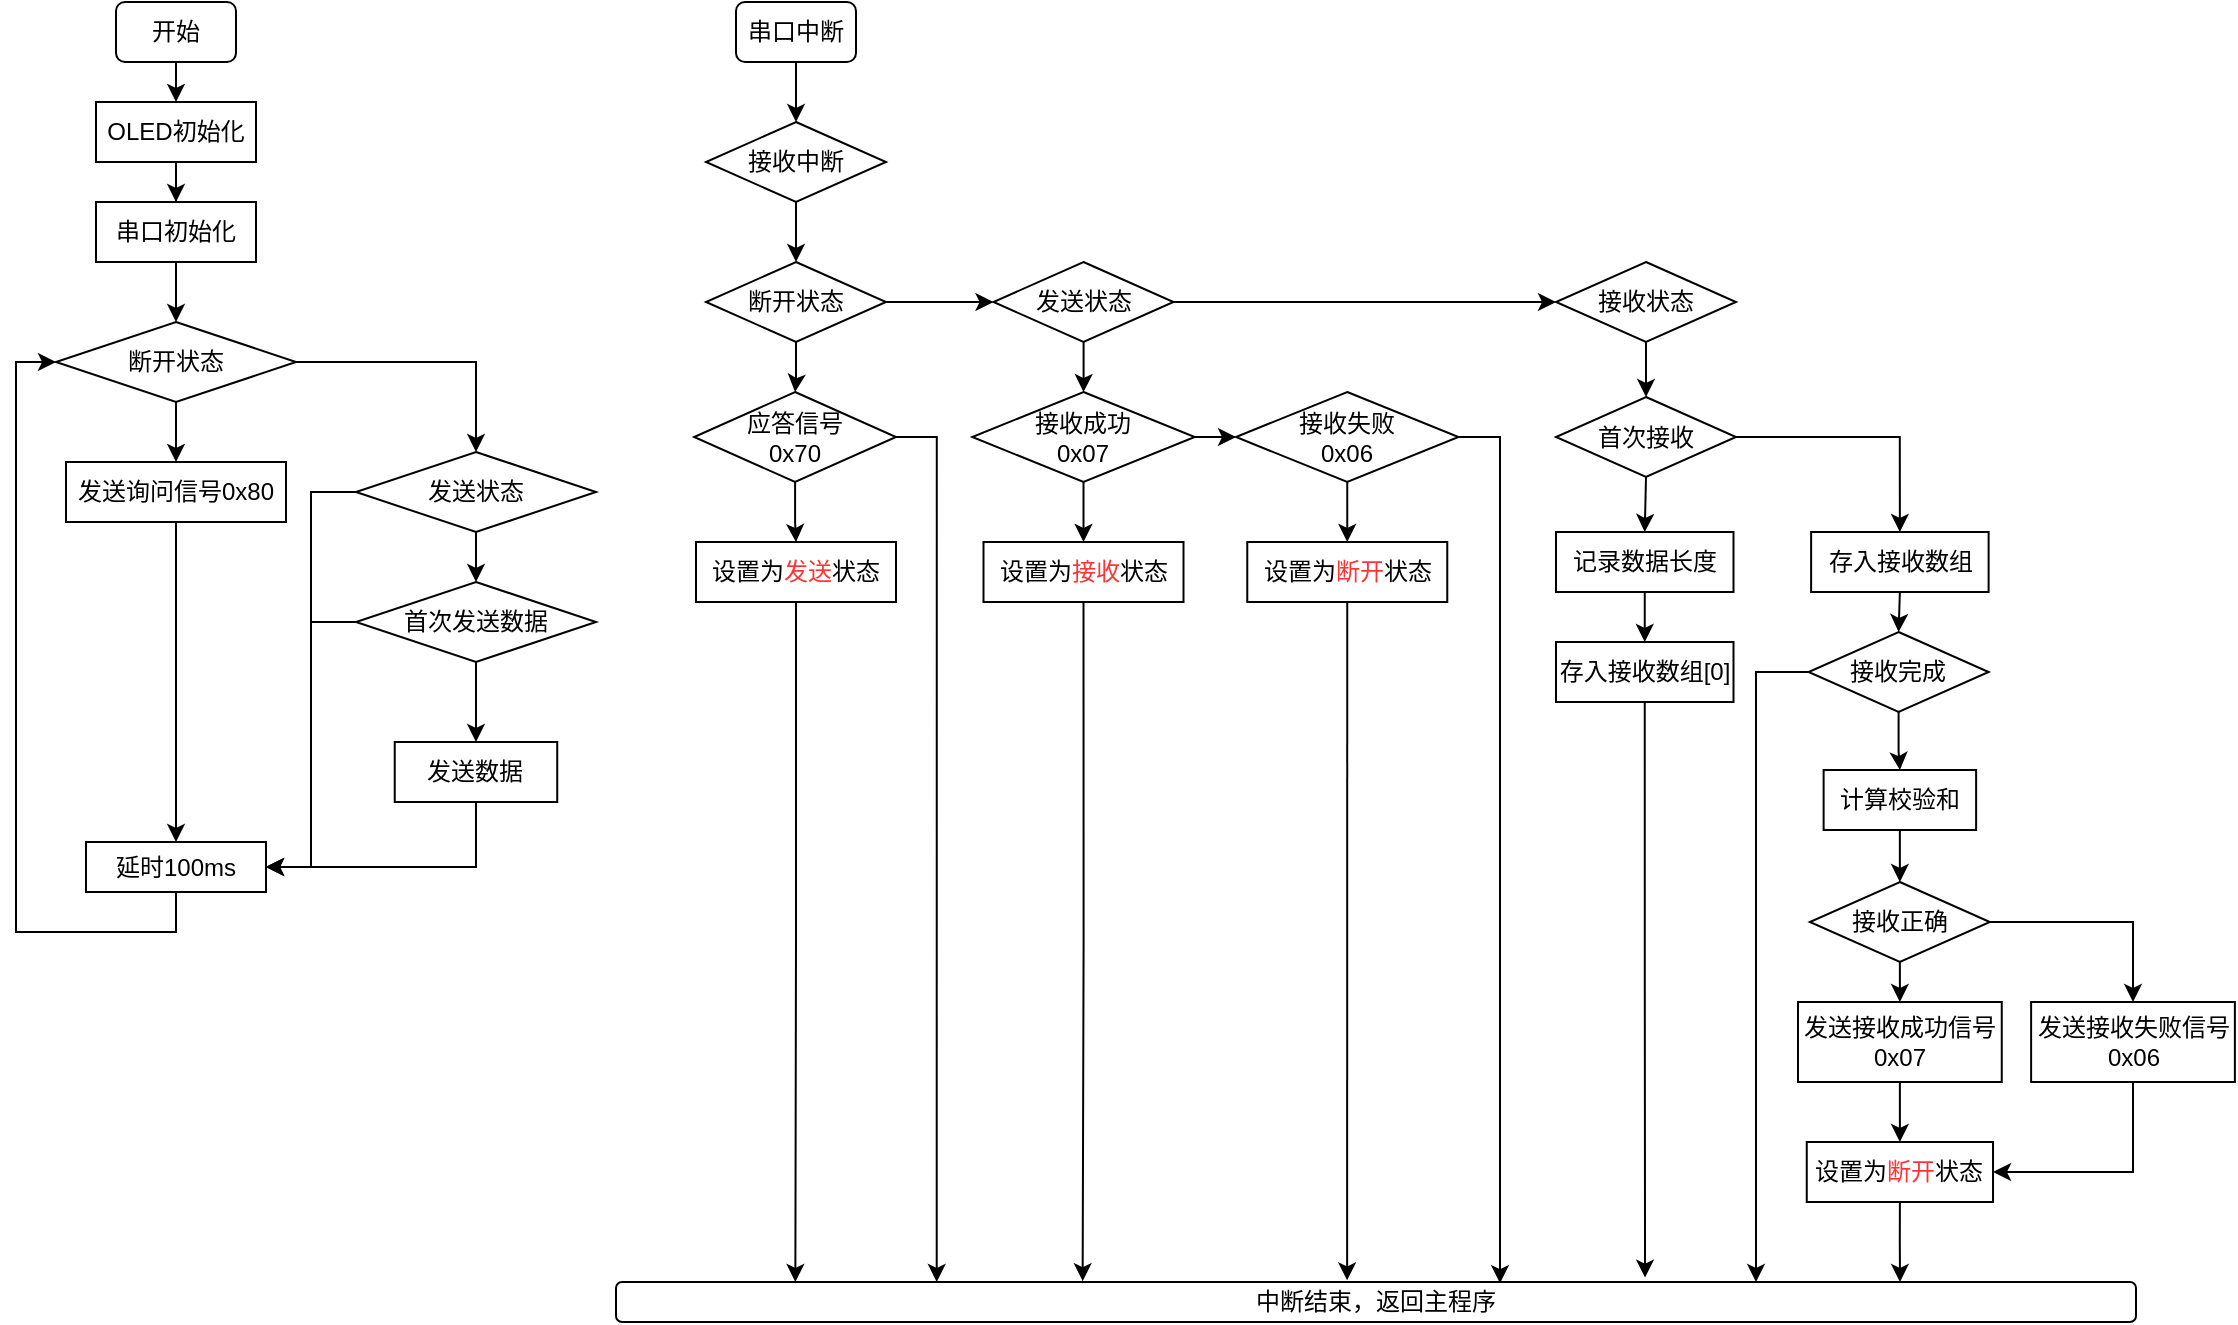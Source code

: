 <mxfile version="14.2.9" type="github">
  <diagram id="C5RBs43oDa-KdzZeNtuy" name="Page-1">
    <mxGraphModel dx="2031" dy="1089" grid="1" gridSize="10" guides="1" tooltips="1" connect="1" arrows="1" fold="1" page="1" pageScale="1" pageWidth="1169" pageHeight="827" math="0" shadow="0">
      <root>
        <mxCell id="WIyWlLk6GJQsqaUBKTNV-0" />
        <mxCell id="WIyWlLk6GJQsqaUBKTNV-1" parent="WIyWlLk6GJQsqaUBKTNV-0" />
        <mxCell id="S14Ars9MVM3jiIzqdodp-5" style="edgeStyle=orthogonalEdgeStyle;rounded=0;orthogonalLoop=1;jettySize=auto;html=1;exitX=0.5;exitY=1;exitDx=0;exitDy=0;entryX=0.5;entryY=0;entryDx=0;entryDy=0;" edge="1" parent="WIyWlLk6GJQsqaUBKTNV-1" source="S14Ars9MVM3jiIzqdodp-3" target="S14Ars9MVM3jiIzqdodp-4">
          <mxGeometry relative="1" as="geometry" />
        </mxCell>
        <mxCell id="S14Ars9MVM3jiIzqdodp-3" value="开始" style="rounded=1;whiteSpace=wrap;html=1;" vertex="1" parent="WIyWlLk6GJQsqaUBKTNV-1">
          <mxGeometry x="100" y="30" width="60" height="30" as="geometry" />
        </mxCell>
        <mxCell id="S14Ars9MVM3jiIzqdodp-7" value="" style="edgeStyle=orthogonalEdgeStyle;rounded=0;orthogonalLoop=1;jettySize=auto;html=1;" edge="1" parent="WIyWlLk6GJQsqaUBKTNV-1" source="S14Ars9MVM3jiIzqdodp-4" target="S14Ars9MVM3jiIzqdodp-6">
          <mxGeometry relative="1" as="geometry" />
        </mxCell>
        <mxCell id="S14Ars9MVM3jiIzqdodp-4" value="OLED初始化" style="rounded=0;whiteSpace=wrap;html=1;" vertex="1" parent="WIyWlLk6GJQsqaUBKTNV-1">
          <mxGeometry x="90" y="80" width="80" height="30" as="geometry" />
        </mxCell>
        <mxCell id="S14Ars9MVM3jiIzqdodp-20" value="" style="edgeStyle=orthogonalEdgeStyle;rounded=0;orthogonalLoop=1;jettySize=auto;html=1;" edge="1" parent="WIyWlLk6GJQsqaUBKTNV-1" source="S14Ars9MVM3jiIzqdodp-6" target="S14Ars9MVM3jiIzqdodp-19">
          <mxGeometry relative="1" as="geometry" />
        </mxCell>
        <mxCell id="S14Ars9MVM3jiIzqdodp-6" value="串口初始化" style="whiteSpace=wrap;html=1;rounded=0;" vertex="1" parent="WIyWlLk6GJQsqaUBKTNV-1">
          <mxGeometry x="90" y="130" width="80" height="30" as="geometry" />
        </mxCell>
        <mxCell id="S14Ars9MVM3jiIzqdodp-33" style="edgeStyle=orthogonalEdgeStyle;rounded=0;orthogonalLoop=1;jettySize=auto;html=1;exitX=0.5;exitY=1;exitDx=0;exitDy=0;entryX=0.5;entryY=0;entryDx=0;entryDy=0;" edge="1" parent="WIyWlLk6GJQsqaUBKTNV-1" source="S14Ars9MVM3jiIzqdodp-9" target="S14Ars9MVM3jiIzqdodp-12">
          <mxGeometry relative="1" as="geometry" />
        </mxCell>
        <mxCell id="S14Ars9MVM3jiIzqdodp-9" value="发送询问信号0x80" style="rounded=0;whiteSpace=wrap;html=1;" vertex="1" parent="WIyWlLk6GJQsqaUBKTNV-1">
          <mxGeometry x="75" y="260" width="110" height="30" as="geometry" />
        </mxCell>
        <mxCell id="S14Ars9MVM3jiIzqdodp-37" style="edgeStyle=orthogonalEdgeStyle;rounded=0;orthogonalLoop=1;jettySize=auto;html=1;exitX=0.5;exitY=1;exitDx=0;exitDy=0;entryX=0;entryY=0.5;entryDx=0;entryDy=0;" edge="1" parent="WIyWlLk6GJQsqaUBKTNV-1" source="S14Ars9MVM3jiIzqdodp-12" target="S14Ars9MVM3jiIzqdodp-19">
          <mxGeometry relative="1" as="geometry" />
        </mxCell>
        <mxCell id="S14Ars9MVM3jiIzqdodp-12" value="延时100ms" style="whiteSpace=wrap;html=1;rounded=0;" vertex="1" parent="WIyWlLk6GJQsqaUBKTNV-1">
          <mxGeometry x="85" y="450" width="90" height="25" as="geometry" />
        </mxCell>
        <object label="" id="S14Ars9MVM3jiIzqdodp-21">
          <mxCell style="edgeStyle=orthogonalEdgeStyle;rounded=0;orthogonalLoop=1;jettySize=auto;html=1;" edge="1" parent="WIyWlLk6GJQsqaUBKTNV-1" source="S14Ars9MVM3jiIzqdodp-19" target="S14Ars9MVM3jiIzqdodp-9">
            <mxGeometry relative="1" as="geometry" />
          </mxCell>
        </object>
        <mxCell id="S14Ars9MVM3jiIzqdodp-25" style="edgeStyle=orthogonalEdgeStyle;rounded=0;orthogonalLoop=1;jettySize=auto;html=1;exitX=1;exitY=0.5;exitDx=0;exitDy=0;entryX=0.5;entryY=0;entryDx=0;entryDy=0;" edge="1" parent="WIyWlLk6GJQsqaUBKTNV-1" source="S14Ars9MVM3jiIzqdodp-19" target="S14Ars9MVM3jiIzqdodp-24">
          <mxGeometry relative="1" as="geometry" />
        </mxCell>
        <mxCell id="S14Ars9MVM3jiIzqdodp-19" value="断开状态" style="rhombus;whiteSpace=wrap;html=1;" vertex="1" parent="WIyWlLk6GJQsqaUBKTNV-1">
          <mxGeometry x="70" y="190" width="120" height="40" as="geometry" />
        </mxCell>
        <mxCell id="S14Ars9MVM3jiIzqdodp-29" value="" style="edgeStyle=orthogonalEdgeStyle;rounded=0;orthogonalLoop=1;jettySize=auto;html=1;" edge="1" parent="WIyWlLk6GJQsqaUBKTNV-1" source="S14Ars9MVM3jiIzqdodp-24" target="S14Ars9MVM3jiIzqdodp-28">
          <mxGeometry relative="1" as="geometry" />
        </mxCell>
        <mxCell id="S14Ars9MVM3jiIzqdodp-35" style="edgeStyle=orthogonalEdgeStyle;rounded=0;orthogonalLoop=1;jettySize=auto;html=1;exitX=0;exitY=0.5;exitDx=0;exitDy=0;entryX=1;entryY=0.5;entryDx=0;entryDy=0;" edge="1" parent="WIyWlLk6GJQsqaUBKTNV-1" source="S14Ars9MVM3jiIzqdodp-24" target="S14Ars9MVM3jiIzqdodp-12">
          <mxGeometry relative="1" as="geometry" />
        </mxCell>
        <mxCell id="S14Ars9MVM3jiIzqdodp-24" value="发送状态" style="rhombus;whiteSpace=wrap;html=1;" vertex="1" parent="WIyWlLk6GJQsqaUBKTNV-1">
          <mxGeometry x="220" y="255" width="120" height="40" as="geometry" />
        </mxCell>
        <mxCell id="S14Ars9MVM3jiIzqdodp-34" style="edgeStyle=orthogonalEdgeStyle;rounded=0;orthogonalLoop=1;jettySize=auto;html=1;exitX=0.5;exitY=1;exitDx=0;exitDy=0;entryX=1;entryY=0.5;entryDx=0;entryDy=0;" edge="1" parent="WIyWlLk6GJQsqaUBKTNV-1" source="S14Ars9MVM3jiIzqdodp-26" target="S14Ars9MVM3jiIzqdodp-12">
          <mxGeometry relative="1" as="geometry" />
        </mxCell>
        <mxCell id="S14Ars9MVM3jiIzqdodp-26" value="发送数据" style="whiteSpace=wrap;html=1;" vertex="1" parent="WIyWlLk6GJQsqaUBKTNV-1">
          <mxGeometry x="239.37" y="400" width="81.25" height="30" as="geometry" />
        </mxCell>
        <mxCell id="S14Ars9MVM3jiIzqdodp-32" style="edgeStyle=orthogonalEdgeStyle;rounded=0;orthogonalLoop=1;jettySize=auto;html=1;exitX=0.5;exitY=1;exitDx=0;exitDy=0;entryX=0.5;entryY=0;entryDx=0;entryDy=0;" edge="1" parent="WIyWlLk6GJQsqaUBKTNV-1" source="S14Ars9MVM3jiIzqdodp-28" target="S14Ars9MVM3jiIzqdodp-26">
          <mxGeometry relative="1" as="geometry" />
        </mxCell>
        <mxCell id="S14Ars9MVM3jiIzqdodp-36" style="edgeStyle=orthogonalEdgeStyle;rounded=0;orthogonalLoop=1;jettySize=auto;html=1;exitX=0;exitY=0.5;exitDx=0;exitDy=0;entryX=1;entryY=0.5;entryDx=0;entryDy=0;" edge="1" parent="WIyWlLk6GJQsqaUBKTNV-1" source="S14Ars9MVM3jiIzqdodp-28" target="S14Ars9MVM3jiIzqdodp-12">
          <mxGeometry relative="1" as="geometry" />
        </mxCell>
        <mxCell id="S14Ars9MVM3jiIzqdodp-28" value="首次发送数据" style="rhombus;whiteSpace=wrap;html=1;" vertex="1" parent="WIyWlLk6GJQsqaUBKTNV-1">
          <mxGeometry x="220" y="320" width="120" height="40" as="geometry" />
        </mxCell>
        <mxCell id="S14Ars9MVM3jiIzqdodp-40" style="edgeStyle=orthogonalEdgeStyle;rounded=0;orthogonalLoop=1;jettySize=auto;html=1;exitX=0.5;exitY=1;exitDx=0;exitDy=0;entryX=0.5;entryY=0;entryDx=0;entryDy=0;" edge="1" parent="WIyWlLk6GJQsqaUBKTNV-1" source="S14Ars9MVM3jiIzqdodp-38" target="S14Ars9MVM3jiIzqdodp-39">
          <mxGeometry relative="1" as="geometry" />
        </mxCell>
        <mxCell id="S14Ars9MVM3jiIzqdodp-38" value="串口中断" style="rounded=1;whiteSpace=wrap;html=1;" vertex="1" parent="WIyWlLk6GJQsqaUBKTNV-1">
          <mxGeometry x="410" y="30" width="60" height="30" as="geometry" />
        </mxCell>
        <mxCell id="S14Ars9MVM3jiIzqdodp-42" value="" style="edgeStyle=orthogonalEdgeStyle;rounded=0;orthogonalLoop=1;jettySize=auto;html=1;" edge="1" parent="WIyWlLk6GJQsqaUBKTNV-1" source="S14Ars9MVM3jiIzqdodp-39" target="S14Ars9MVM3jiIzqdodp-41">
          <mxGeometry relative="1" as="geometry" />
        </mxCell>
        <mxCell id="S14Ars9MVM3jiIzqdodp-39" value="接收中断" style="rhombus;whiteSpace=wrap;html=1;" vertex="1" parent="WIyWlLk6GJQsqaUBKTNV-1">
          <mxGeometry x="395" y="90" width="90" height="40" as="geometry" />
        </mxCell>
        <mxCell id="S14Ars9MVM3jiIzqdodp-44" value="" style="edgeStyle=orthogonalEdgeStyle;rounded=0;orthogonalLoop=1;jettySize=auto;html=1;" edge="1" parent="WIyWlLk6GJQsqaUBKTNV-1" source="S14Ars9MVM3jiIzqdodp-41" target="S14Ars9MVM3jiIzqdodp-43">
          <mxGeometry relative="1" as="geometry" />
        </mxCell>
        <mxCell id="S14Ars9MVM3jiIzqdodp-50" value="" style="edgeStyle=orthogonalEdgeStyle;rounded=0;orthogonalLoop=1;jettySize=auto;html=1;" edge="1" parent="WIyWlLk6GJQsqaUBKTNV-1" source="S14Ars9MVM3jiIzqdodp-41" target="S14Ars9MVM3jiIzqdodp-49">
          <mxGeometry relative="1" as="geometry" />
        </mxCell>
        <mxCell id="S14Ars9MVM3jiIzqdodp-41" value="断开状态" style="rhombus;whiteSpace=wrap;html=1;" vertex="1" parent="WIyWlLk6GJQsqaUBKTNV-1">
          <mxGeometry x="395" y="160" width="90" height="40" as="geometry" />
        </mxCell>
        <mxCell id="S14Ars9MVM3jiIzqdodp-46" value="" style="edgeStyle=orthogonalEdgeStyle;rounded=0;orthogonalLoop=1;jettySize=auto;html=1;" edge="1" parent="WIyWlLk6GJQsqaUBKTNV-1" source="S14Ars9MVM3jiIzqdodp-43" target="S14Ars9MVM3jiIzqdodp-45">
          <mxGeometry relative="1" as="geometry" />
        </mxCell>
        <mxCell id="S14Ars9MVM3jiIzqdodp-98" style="edgeStyle=orthogonalEdgeStyle;rounded=0;orthogonalLoop=1;jettySize=auto;html=1;exitX=1;exitY=0.5;exitDx=0;exitDy=0;entryX=0.211;entryY=0;entryDx=0;entryDy=0;entryPerimeter=0;" edge="1" parent="WIyWlLk6GJQsqaUBKTNV-1" source="S14Ars9MVM3jiIzqdodp-43" target="S14Ars9MVM3jiIzqdodp-48">
          <mxGeometry relative="1" as="geometry" />
        </mxCell>
        <mxCell id="S14Ars9MVM3jiIzqdodp-43" value="应答信号&lt;br&gt;0x70" style="rhombus;whiteSpace=wrap;html=1;" vertex="1" parent="WIyWlLk6GJQsqaUBKTNV-1">
          <mxGeometry x="389.07" y="225" width="100.93" height="45" as="geometry" />
        </mxCell>
        <mxCell id="S14Ars9MVM3jiIzqdodp-99" style="edgeStyle=orthogonalEdgeStyle;rounded=0;orthogonalLoop=1;jettySize=auto;html=1;exitX=0.5;exitY=1;exitDx=0;exitDy=0;entryX=0.118;entryY=0;entryDx=0;entryDy=0;entryPerimeter=0;" edge="1" parent="WIyWlLk6GJQsqaUBKTNV-1" source="S14Ars9MVM3jiIzqdodp-45" target="S14Ars9MVM3jiIzqdodp-48">
          <mxGeometry relative="1" as="geometry" />
        </mxCell>
        <mxCell id="S14Ars9MVM3jiIzqdodp-45" value="设置为&lt;font color=&quot;#ff3333&quot;&gt;发送&lt;/font&gt;状态" style="whiteSpace=wrap;html=1;" vertex="1" parent="WIyWlLk6GJQsqaUBKTNV-1">
          <mxGeometry x="390" y="300" width="100" height="30" as="geometry" />
        </mxCell>
        <mxCell id="S14Ars9MVM3jiIzqdodp-48" value="中断结束，返回主程序" style="rounded=1;whiteSpace=wrap;html=1;" vertex="1" parent="WIyWlLk6GJQsqaUBKTNV-1">
          <mxGeometry x="350" y="670" width="760" height="20" as="geometry" />
        </mxCell>
        <mxCell id="S14Ars9MVM3jiIzqdodp-55" value="" style="edgeStyle=orthogonalEdgeStyle;rounded=0;orthogonalLoop=1;jettySize=auto;html=1;" edge="1" parent="WIyWlLk6GJQsqaUBKTNV-1" source="S14Ars9MVM3jiIzqdodp-49" target="S14Ars9MVM3jiIzqdodp-54">
          <mxGeometry relative="1" as="geometry" />
        </mxCell>
        <mxCell id="S14Ars9MVM3jiIzqdodp-59" value="" style="edgeStyle=orthogonalEdgeStyle;rounded=0;orthogonalLoop=1;jettySize=auto;html=1;" edge="1" parent="WIyWlLk6GJQsqaUBKTNV-1" source="S14Ars9MVM3jiIzqdodp-49" target="S14Ars9MVM3jiIzqdodp-58">
          <mxGeometry relative="1" as="geometry" />
        </mxCell>
        <mxCell id="S14Ars9MVM3jiIzqdodp-49" value="发送状态" style="rhombus;whiteSpace=wrap;html=1;" vertex="1" parent="WIyWlLk6GJQsqaUBKTNV-1">
          <mxGeometry x="538.75" y="160" width="90" height="40" as="geometry" />
        </mxCell>
        <mxCell id="S14Ars9MVM3jiIzqdodp-57" style="edgeStyle=orthogonalEdgeStyle;rounded=0;orthogonalLoop=1;jettySize=auto;html=1;exitX=0.5;exitY=1;exitDx=0;exitDy=0;entryX=0.5;entryY=0;entryDx=0;entryDy=0;" edge="1" parent="WIyWlLk6GJQsqaUBKTNV-1" source="S14Ars9MVM3jiIzqdodp-54" target="S14Ars9MVM3jiIzqdodp-56">
          <mxGeometry relative="1" as="geometry" />
        </mxCell>
        <mxCell id="S14Ars9MVM3jiIzqdodp-94" value="" style="edgeStyle=orthogonalEdgeStyle;rounded=0;orthogonalLoop=1;jettySize=auto;html=1;" edge="1" parent="WIyWlLk6GJQsqaUBKTNV-1" source="S14Ars9MVM3jiIzqdodp-54" target="S14Ars9MVM3jiIzqdodp-93">
          <mxGeometry relative="1" as="geometry" />
        </mxCell>
        <mxCell id="S14Ars9MVM3jiIzqdodp-54" value="接收成功&lt;br&gt;0x07" style="rhombus;whiteSpace=wrap;html=1;" vertex="1" parent="WIyWlLk6GJQsqaUBKTNV-1">
          <mxGeometry x="528.13" y="225" width="111.25" height="45" as="geometry" />
        </mxCell>
        <mxCell id="S14Ars9MVM3jiIzqdodp-100" style="edgeStyle=orthogonalEdgeStyle;rounded=0;orthogonalLoop=1;jettySize=auto;html=1;exitX=0.5;exitY=1;exitDx=0;exitDy=0;entryX=0.307;entryY=-0.021;entryDx=0;entryDy=0;entryPerimeter=0;" edge="1" parent="WIyWlLk6GJQsqaUBKTNV-1" source="S14Ars9MVM3jiIzqdodp-56" target="S14Ars9MVM3jiIzqdodp-48">
          <mxGeometry relative="1" as="geometry">
            <mxPoint x="583" y="620" as="targetPoint" />
          </mxGeometry>
        </mxCell>
        <mxCell id="S14Ars9MVM3jiIzqdodp-56" value="设置为&lt;font color=&quot;#ff3333&quot;&gt;接收&lt;/font&gt;状态" style="whiteSpace=wrap;html=1;" vertex="1" parent="WIyWlLk6GJQsqaUBKTNV-1">
          <mxGeometry x="533.75" y="300" width="100" height="30" as="geometry" />
        </mxCell>
        <mxCell id="S14Ars9MVM3jiIzqdodp-64" value="" style="edgeStyle=orthogonalEdgeStyle;rounded=0;orthogonalLoop=1;jettySize=auto;html=1;" edge="1" parent="WIyWlLk6GJQsqaUBKTNV-1" source="S14Ars9MVM3jiIzqdodp-58" target="S14Ars9MVM3jiIzqdodp-63">
          <mxGeometry relative="1" as="geometry" />
        </mxCell>
        <mxCell id="S14Ars9MVM3jiIzqdodp-58" value="接收状态" style="rhombus;whiteSpace=wrap;html=1;" vertex="1" parent="WIyWlLk6GJQsqaUBKTNV-1">
          <mxGeometry x="820" y="160" width="90" height="40" as="geometry" />
        </mxCell>
        <mxCell id="S14Ars9MVM3jiIzqdodp-69" style="edgeStyle=orthogonalEdgeStyle;rounded=0;orthogonalLoop=1;jettySize=auto;html=1;exitX=0.5;exitY=1;exitDx=0;exitDy=0;entryX=0.5;entryY=0;entryDx=0;entryDy=0;" edge="1" parent="WIyWlLk6GJQsqaUBKTNV-1" source="S14Ars9MVM3jiIzqdodp-63" target="S14Ars9MVM3jiIzqdodp-67">
          <mxGeometry relative="1" as="geometry" />
        </mxCell>
        <mxCell id="S14Ars9MVM3jiIzqdodp-73" style="edgeStyle=orthogonalEdgeStyle;rounded=0;orthogonalLoop=1;jettySize=auto;html=1;exitX=1;exitY=0.5;exitDx=0;exitDy=0;entryX=0.5;entryY=0;entryDx=0;entryDy=0;" edge="1" parent="WIyWlLk6GJQsqaUBKTNV-1" source="S14Ars9MVM3jiIzqdodp-63" target="S14Ars9MVM3jiIzqdodp-72">
          <mxGeometry relative="1" as="geometry" />
        </mxCell>
        <mxCell id="S14Ars9MVM3jiIzqdodp-63" value="首次接收" style="rhombus;whiteSpace=wrap;html=1;" vertex="1" parent="WIyWlLk6GJQsqaUBKTNV-1">
          <mxGeometry x="820" y="227.5" width="90" height="40" as="geometry" />
        </mxCell>
        <mxCell id="S14Ars9MVM3jiIzqdodp-102" style="edgeStyle=orthogonalEdgeStyle;rounded=0;orthogonalLoop=1;jettySize=auto;html=1;exitX=0.5;exitY=1;exitDx=0;exitDy=0;entryX=0.677;entryY=-0.11;entryDx=0;entryDy=0;entryPerimeter=0;" edge="1" parent="WIyWlLk6GJQsqaUBKTNV-1" source="S14Ars9MVM3jiIzqdodp-65" target="S14Ars9MVM3jiIzqdodp-48">
          <mxGeometry relative="1" as="geometry" />
        </mxCell>
        <mxCell id="S14Ars9MVM3jiIzqdodp-65" value="存入接收数组[0]" style="whiteSpace=wrap;html=1;" vertex="1" parent="WIyWlLk6GJQsqaUBKTNV-1">
          <mxGeometry x="820" y="350" width="88.75" height="30" as="geometry" />
        </mxCell>
        <mxCell id="S14Ars9MVM3jiIzqdodp-70" style="edgeStyle=orthogonalEdgeStyle;rounded=0;orthogonalLoop=1;jettySize=auto;html=1;exitX=0.5;exitY=1;exitDx=0;exitDy=0;entryX=0.5;entryY=0;entryDx=0;entryDy=0;" edge="1" parent="WIyWlLk6GJQsqaUBKTNV-1" source="S14Ars9MVM3jiIzqdodp-67" target="S14Ars9MVM3jiIzqdodp-65">
          <mxGeometry relative="1" as="geometry" />
        </mxCell>
        <mxCell id="S14Ars9MVM3jiIzqdodp-67" value="记录数据长度" style="whiteSpace=wrap;html=1;" vertex="1" parent="WIyWlLk6GJQsqaUBKTNV-1">
          <mxGeometry x="820" y="295" width="88.75" height="30" as="geometry" />
        </mxCell>
        <mxCell id="S14Ars9MVM3jiIzqdodp-75" style="edgeStyle=orthogonalEdgeStyle;rounded=0;orthogonalLoop=1;jettySize=auto;html=1;exitX=0.5;exitY=1;exitDx=0;exitDy=0;entryX=0.5;entryY=0;entryDx=0;entryDy=0;" edge="1" parent="WIyWlLk6GJQsqaUBKTNV-1" source="S14Ars9MVM3jiIzqdodp-72" target="S14Ars9MVM3jiIzqdodp-74">
          <mxGeometry relative="1" as="geometry" />
        </mxCell>
        <mxCell id="S14Ars9MVM3jiIzqdodp-72" value="存入接收数组" style="whiteSpace=wrap;html=1;" vertex="1" parent="WIyWlLk6GJQsqaUBKTNV-1">
          <mxGeometry x="947.56" y="295" width="88.75" height="30" as="geometry" />
        </mxCell>
        <mxCell id="S14Ars9MVM3jiIzqdodp-77" value="" style="edgeStyle=orthogonalEdgeStyle;rounded=0;orthogonalLoop=1;jettySize=auto;html=1;" edge="1" parent="WIyWlLk6GJQsqaUBKTNV-1" source="S14Ars9MVM3jiIzqdodp-74" target="S14Ars9MVM3jiIzqdodp-76">
          <mxGeometry relative="1" as="geometry" />
        </mxCell>
        <mxCell id="S14Ars9MVM3jiIzqdodp-104" style="edgeStyle=orthogonalEdgeStyle;rounded=0;orthogonalLoop=1;jettySize=auto;html=1;exitX=0;exitY=0.5;exitDx=0;exitDy=0;" edge="1" parent="WIyWlLk6GJQsqaUBKTNV-1" source="S14Ars9MVM3jiIzqdodp-74">
          <mxGeometry relative="1" as="geometry">
            <mxPoint x="920" y="670" as="targetPoint" />
            <Array as="points">
              <mxPoint x="920" y="365" />
              <mxPoint x="920" y="670" />
            </Array>
          </mxGeometry>
        </mxCell>
        <mxCell id="S14Ars9MVM3jiIzqdodp-74" value="接收完成" style="rhombus;whiteSpace=wrap;html=1;" vertex="1" parent="WIyWlLk6GJQsqaUBKTNV-1">
          <mxGeometry x="946.31" y="345" width="90" height="40" as="geometry" />
        </mxCell>
        <mxCell id="S14Ars9MVM3jiIzqdodp-79" style="edgeStyle=orthogonalEdgeStyle;rounded=0;orthogonalLoop=1;jettySize=auto;html=1;exitX=0.5;exitY=1;exitDx=0;exitDy=0;entryX=0.5;entryY=0;entryDx=0;entryDy=0;" edge="1" parent="WIyWlLk6GJQsqaUBKTNV-1" source="S14Ars9MVM3jiIzqdodp-76" target="S14Ars9MVM3jiIzqdodp-78">
          <mxGeometry relative="1" as="geometry" />
        </mxCell>
        <mxCell id="S14Ars9MVM3jiIzqdodp-76" value="计算校验和" style="whiteSpace=wrap;html=1;" vertex="1" parent="WIyWlLk6GJQsqaUBKTNV-1">
          <mxGeometry x="953.81" y="414" width="76.25" height="30" as="geometry" />
        </mxCell>
        <mxCell id="S14Ars9MVM3jiIzqdodp-87" style="edgeStyle=orthogonalEdgeStyle;rounded=0;orthogonalLoop=1;jettySize=auto;html=1;exitX=0.5;exitY=1;exitDx=0;exitDy=0;entryX=0.5;entryY=0;entryDx=0;entryDy=0;" edge="1" parent="WIyWlLk6GJQsqaUBKTNV-1" source="S14Ars9MVM3jiIzqdodp-78" target="S14Ars9MVM3jiIzqdodp-86">
          <mxGeometry relative="1" as="geometry" />
        </mxCell>
        <mxCell id="S14Ars9MVM3jiIzqdodp-89" style="edgeStyle=orthogonalEdgeStyle;rounded=0;orthogonalLoop=1;jettySize=auto;html=1;exitX=1;exitY=0.5;exitDx=0;exitDy=0;entryX=0.5;entryY=0;entryDx=0;entryDy=0;" edge="1" parent="WIyWlLk6GJQsqaUBKTNV-1" source="S14Ars9MVM3jiIzqdodp-78" target="S14Ars9MVM3jiIzqdodp-88">
          <mxGeometry relative="1" as="geometry" />
        </mxCell>
        <mxCell id="S14Ars9MVM3jiIzqdodp-78" value="接收正确" style="rhombus;whiteSpace=wrap;html=1;" vertex="1" parent="WIyWlLk6GJQsqaUBKTNV-1">
          <mxGeometry x="946.94" y="470" width="90" height="40" as="geometry" />
        </mxCell>
        <mxCell id="S14Ars9MVM3jiIzqdodp-103" style="edgeStyle=orthogonalEdgeStyle;rounded=0;orthogonalLoop=1;jettySize=auto;html=1;exitX=0.5;exitY=1;exitDx=0;exitDy=0;" edge="1" parent="WIyWlLk6GJQsqaUBKTNV-1" source="S14Ars9MVM3jiIzqdodp-81">
          <mxGeometry relative="1" as="geometry">
            <mxPoint x="992" y="670" as="targetPoint" />
            <Array as="points">
              <mxPoint x="992" y="650" />
              <mxPoint x="992" y="650" />
            </Array>
          </mxGeometry>
        </mxCell>
        <mxCell id="S14Ars9MVM3jiIzqdodp-81" value="设置为&lt;font color=&quot;#ff3333&quot;&gt;断开&lt;/font&gt;状态" style="whiteSpace=wrap;html=1;" vertex="1" parent="WIyWlLk6GJQsqaUBKTNV-1">
          <mxGeometry x="945.38" y="600" width="93.13" height="30" as="geometry" />
        </mxCell>
        <mxCell id="S14Ars9MVM3jiIzqdodp-90" style="edgeStyle=orthogonalEdgeStyle;rounded=0;orthogonalLoop=1;jettySize=auto;html=1;exitX=0.5;exitY=1;exitDx=0;exitDy=0;entryX=0.5;entryY=0;entryDx=0;entryDy=0;" edge="1" parent="WIyWlLk6GJQsqaUBKTNV-1" source="S14Ars9MVM3jiIzqdodp-86" target="S14Ars9MVM3jiIzqdodp-81">
          <mxGeometry relative="1" as="geometry" />
        </mxCell>
        <mxCell id="S14Ars9MVM3jiIzqdodp-86" value="发送接收成功信号&lt;br&gt;0x07" style="whiteSpace=wrap;html=1;" vertex="1" parent="WIyWlLk6GJQsqaUBKTNV-1">
          <mxGeometry x="941" y="530" width="101.88" height="40" as="geometry" />
        </mxCell>
        <mxCell id="S14Ars9MVM3jiIzqdodp-91" style="edgeStyle=orthogonalEdgeStyle;rounded=0;orthogonalLoop=1;jettySize=auto;html=1;exitX=0.5;exitY=1;exitDx=0;exitDy=0;entryX=1;entryY=0.5;entryDx=0;entryDy=0;" edge="1" parent="WIyWlLk6GJQsqaUBKTNV-1" source="S14Ars9MVM3jiIzqdodp-88" target="S14Ars9MVM3jiIzqdodp-81">
          <mxGeometry relative="1" as="geometry" />
        </mxCell>
        <mxCell id="S14Ars9MVM3jiIzqdodp-88" value="发送接收失败信号&lt;br&gt;0x06" style="whiteSpace=wrap;html=1;" vertex="1" parent="WIyWlLk6GJQsqaUBKTNV-1">
          <mxGeometry x="1057.56" y="530" width="101.88" height="40" as="geometry" />
        </mxCell>
        <mxCell id="S14Ars9MVM3jiIzqdodp-96" style="edgeStyle=orthogonalEdgeStyle;rounded=0;orthogonalLoop=1;jettySize=auto;html=1;exitX=0.5;exitY=1;exitDx=0;exitDy=0;entryX=0.5;entryY=0;entryDx=0;entryDy=0;" edge="1" parent="WIyWlLk6GJQsqaUBKTNV-1" source="S14Ars9MVM3jiIzqdodp-93" target="S14Ars9MVM3jiIzqdodp-95">
          <mxGeometry relative="1" as="geometry" />
        </mxCell>
        <mxCell id="S14Ars9MVM3jiIzqdodp-97" style="edgeStyle=orthogonalEdgeStyle;rounded=0;orthogonalLoop=1;jettySize=auto;html=1;exitX=1;exitY=0.5;exitDx=0;exitDy=0;entryX=0.581;entryY=0.028;entryDx=0;entryDy=0;entryPerimeter=0;" edge="1" parent="WIyWlLk6GJQsqaUBKTNV-1" source="S14Ars9MVM3jiIzqdodp-93" target="S14Ars9MVM3jiIzqdodp-48">
          <mxGeometry relative="1" as="geometry">
            <Array as="points">
              <mxPoint x="792" y="248" />
              <mxPoint x="792" y="671" />
            </Array>
          </mxGeometry>
        </mxCell>
        <mxCell id="S14Ars9MVM3jiIzqdodp-93" value="接收失败&lt;br&gt;0x06" style="rhombus;whiteSpace=wrap;html=1;" vertex="1" parent="WIyWlLk6GJQsqaUBKTNV-1">
          <mxGeometry x="660" y="225" width="111.25" height="45" as="geometry" />
        </mxCell>
        <mxCell id="S14Ars9MVM3jiIzqdodp-101" style="edgeStyle=orthogonalEdgeStyle;rounded=0;orthogonalLoop=1;jettySize=auto;html=1;exitX=0.5;exitY=1;exitDx=0;exitDy=0;entryX=0.481;entryY=-0.041;entryDx=0;entryDy=0;entryPerimeter=0;" edge="1" parent="WIyWlLk6GJQsqaUBKTNV-1" source="S14Ars9MVM3jiIzqdodp-95" target="S14Ars9MVM3jiIzqdodp-48">
          <mxGeometry relative="1" as="geometry" />
        </mxCell>
        <mxCell id="S14Ars9MVM3jiIzqdodp-95" value="设置为&lt;font color=&quot;#ff3333&quot;&gt;断开&lt;/font&gt;状态" style="whiteSpace=wrap;html=1;" vertex="1" parent="WIyWlLk6GJQsqaUBKTNV-1">
          <mxGeometry x="665.63" y="300" width="100" height="30" as="geometry" />
        </mxCell>
      </root>
    </mxGraphModel>
  </diagram>
</mxfile>
